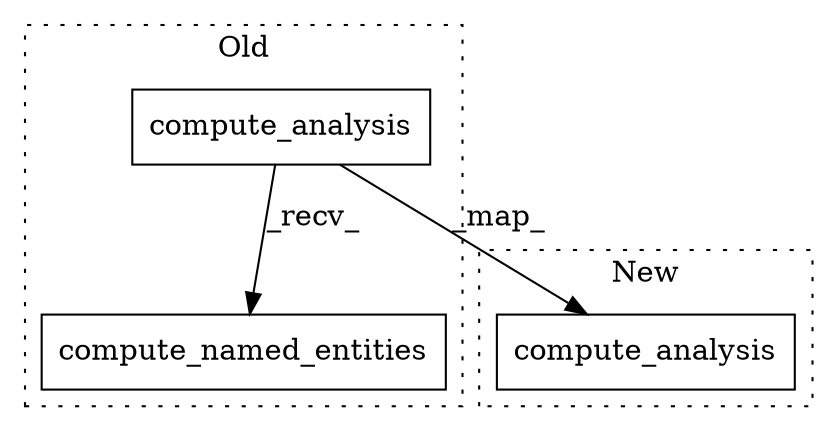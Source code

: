 digraph G {
subgraph cluster0 {
1 [label="compute_analysis" a="32" s="329" l="18" shape="box"];
3 [label="compute_named_entities" a="32" s="366" l="24" shape="box"];
label = "Old";
style="dotted";
}
subgraph cluster1 {
2 [label="compute_analysis" a="32" s="329" l="18" shape="box"];
label = "New";
style="dotted";
}
1 -> 2 [label="_map_"];
1 -> 3 [label="_recv_"];
}